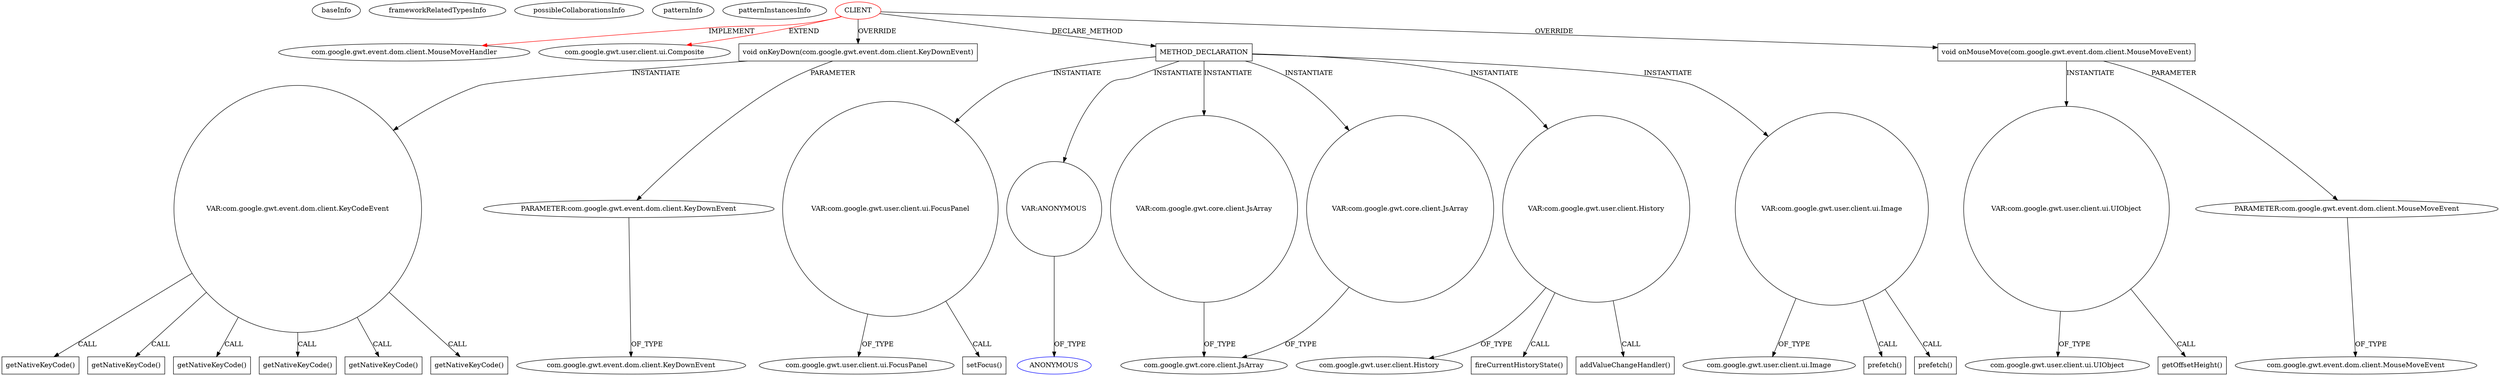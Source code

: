 digraph {
baseInfo[graphId=503,category="pattern",isAnonymous=false,possibleRelation=false]
frameworkRelatedTypesInfo[0="com.google.gwt.event.dom.client.MouseMoveHandler",1="com.google.gwt.user.client.ui.Composite"]
possibleCollaborationsInfo[]
patternInfo[frequency=2.0,patternRootClient=0]
patternInstancesInfo[0="vlapan-PhotoBank~/vlapan-PhotoBank/PhotoBank-master/src/com/vlapan/gwt/photobank/client/ui/PhotoBrowserSimple.java~PhotoBrowserSimple~4605",1="vlapan-PhotoBank~/vlapan-PhotoBank/PhotoBank-master/src/com/vlapan/gwt/photobank/client/ui/PhotoBrowser.java~PhotoBrowser~4600"]
2[label="com.google.gwt.event.dom.client.MouseMoveHandler",vertexType="FRAMEWORK_INTERFACE_TYPE",isFrameworkType=false]
0[label="CLIENT",vertexType="ROOT_CLIENT_CLASS_DECLARATION",isFrameworkType=false,color=red]
1[label="com.google.gwt.user.client.ui.Composite",vertexType="FRAMEWORK_CLASS_TYPE",isFrameworkType=false]
44[label="void onKeyDown(com.google.gwt.event.dom.client.KeyDownEvent)",vertexType="OVERRIDING_METHOD_DECLARATION",isFrameworkType=false,shape=box]
69[label="METHOD_DECLARATION",vertexType="CLIENT_METHOD_DECLARATION",isFrameworkType=false,shape=box]
70[label="VAR:com.google.gwt.user.client.ui.FocusPanel",vertexType="VARIABLE_EXPRESION",isFrameworkType=false,shape=circle]
103[label="VAR:ANONYMOUS",vertexType="VARIABLE_EXPRESION",isFrameworkType=false,shape=circle]
104[label="ANONYMOUS",vertexType="REFERENCE_ANONYMOUS_DECLARATION",isFrameworkType=false,color=blue]
94[label="VAR:com.google.gwt.core.client.JsArray",vertexType="VARIABLE_EXPRESION",isFrameworkType=false,shape=circle]
83[label="VAR:com.google.gwt.core.client.JsArray",vertexType="VARIABLE_EXPRESION",isFrameworkType=false,shape=circle]
47[label="VAR:com.google.gwt.event.dom.client.KeyCodeEvent",vertexType="VARIABLE_EXPRESION",isFrameworkType=false,shape=circle]
85[label="com.google.gwt.core.client.JsArray",vertexType="FRAMEWORK_CLASS_TYPE",isFrameworkType=false]
45[label="PARAMETER:com.google.gwt.event.dom.client.KeyDownEvent",vertexType="PARAMETER_DECLARATION",isFrameworkType=false]
46[label="com.google.gwt.event.dom.client.KeyDownEvent",vertexType="FRAMEWORK_CLASS_TYPE",isFrameworkType=false]
11[label="com.google.gwt.user.client.ui.FocusPanel",vertexType="FRAMEWORK_CLASS_TYPE",isFrameworkType=false]
71[label="setFocus()",vertexType="INSIDE_CALL",isFrameworkType=false,shape=box]
73[label="VAR:com.google.gwt.user.client.History",vertexType="VARIABLE_EXPRESION",isFrameworkType=false,shape=circle]
75[label="com.google.gwt.user.client.History",vertexType="FRAMEWORK_CLASS_TYPE",isFrameworkType=false]
98[label="fireCurrentHistoryState()",vertexType="INSIDE_CALL",isFrameworkType=false,shape=box]
74[label="addValueChangeHandler()",vertexType="INSIDE_CALL",isFrameworkType=false,shape=box]
28[label="void onMouseMove(com.google.gwt.event.dom.client.MouseMoveEvent)",vertexType="OVERRIDING_METHOD_DECLARATION",isFrameworkType=false,shape=box]
36[label="VAR:com.google.gwt.user.client.ui.UIObject",vertexType="VARIABLE_EXPRESION",isFrameworkType=false,shape=circle]
38[label="com.google.gwt.user.client.ui.UIObject",vertexType="FRAMEWORK_CLASS_TYPE",isFrameworkType=false]
29[label="PARAMETER:com.google.gwt.event.dom.client.MouseMoveEvent",vertexType="PARAMETER_DECLARATION",isFrameworkType=false]
30[label="com.google.gwt.event.dom.client.MouseMoveEvent",vertexType="FRAMEWORK_CLASS_TYPE",isFrameworkType=false]
37[label="getOffsetHeight()",vertexType="INSIDE_CALL",isFrameworkType=false,shape=box]
80[label="VAR:com.google.gwt.user.client.ui.Image",vertexType="VARIABLE_EXPRESION",isFrameworkType=false,shape=circle]
82[label="com.google.gwt.user.client.ui.Image",vertexType="FRAMEWORK_CLASS_TYPE",isFrameworkType=false]
90[label="prefetch()",vertexType="INSIDE_CALL",isFrameworkType=false,shape=box]
81[label="prefetch()",vertexType="INSIDE_CALL",isFrameworkType=false,shape=box]
67[label="getNativeKeyCode()",vertexType="INSIDE_CALL",isFrameworkType=false,shape=box]
65[label="getNativeKeyCode()",vertexType="INSIDE_CALL",isFrameworkType=false,shape=box]
61[label="getNativeKeyCode()",vertexType="INSIDE_CALL",isFrameworkType=false,shape=box]
48[label="getNativeKeyCode()",vertexType="INSIDE_CALL",isFrameworkType=false,shape=box]
51[label="getNativeKeyCode()",vertexType="INSIDE_CALL",isFrameworkType=false,shape=box]
57[label="getNativeKeyCode()",vertexType="INSIDE_CALL",isFrameworkType=false,shape=box]
73->75[label="OF_TYPE"]
70->71[label="CALL"]
73->74[label="CALL"]
0->2[label="IMPLEMENT",color=red]
69->83[label="INSTANTIATE"]
47->67[label="CALL"]
80->81[label="CALL"]
47->61[label="CALL"]
80->90[label="CALL"]
94->85[label="OF_TYPE"]
47->65[label="CALL"]
70->11[label="OF_TYPE"]
29->30[label="OF_TYPE"]
36->37[label="CALL"]
44->45[label="PARAMETER"]
28->29[label="PARAMETER"]
28->36[label="INSTANTIATE"]
0->28[label="OVERRIDE"]
47->57[label="CALL"]
69->94[label="INSTANTIATE"]
0->69[label="DECLARE_METHOD"]
47->51[label="CALL"]
47->48[label="CALL"]
0->1[label="EXTEND",color=red]
44->47[label="INSTANTIATE"]
69->70[label="INSTANTIATE"]
69->80[label="INSTANTIATE"]
83->85[label="OF_TYPE"]
45->46[label="OF_TYPE"]
73->98[label="CALL"]
69->103[label="INSTANTIATE"]
0->44[label="OVERRIDE"]
103->104[label="OF_TYPE"]
36->38[label="OF_TYPE"]
69->73[label="INSTANTIATE"]
80->82[label="OF_TYPE"]
}
